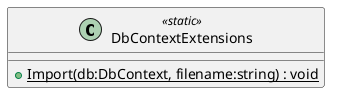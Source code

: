 @startuml
class DbContextExtensions <<static>> {
    + {static} Import(db:DbContext, filename:string) : void
}
@enduml
